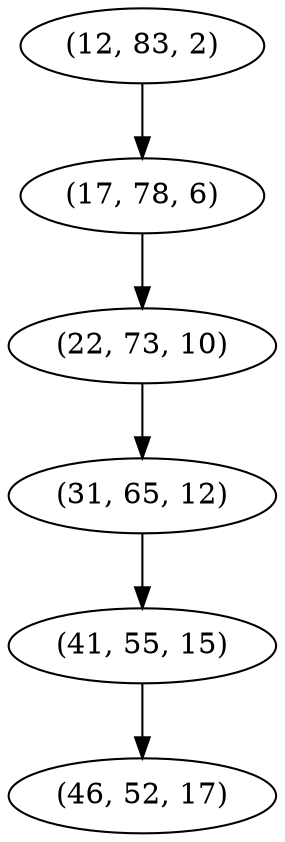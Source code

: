 digraph tree {
    "(12, 83, 2)";
    "(17, 78, 6)";
    "(22, 73, 10)";
    "(31, 65, 12)";
    "(41, 55, 15)";
    "(46, 52, 17)";
    "(12, 83, 2)" -> "(17, 78, 6)";
    "(17, 78, 6)" -> "(22, 73, 10)";
    "(22, 73, 10)" -> "(31, 65, 12)";
    "(31, 65, 12)" -> "(41, 55, 15)";
    "(41, 55, 15)" -> "(46, 52, 17)";
}
